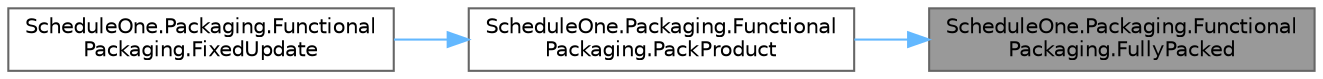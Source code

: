 digraph "ScheduleOne.Packaging.FunctionalPackaging.FullyPacked"
{
 // LATEX_PDF_SIZE
  bgcolor="transparent";
  edge [fontname=Helvetica,fontsize=10,labelfontname=Helvetica,labelfontsize=10];
  node [fontname=Helvetica,fontsize=10,shape=box,height=0.2,width=0.4];
  rankdir="RL";
  Node1 [id="Node000001",label="ScheduleOne.Packaging.Functional\lPackaging.FullyPacked",height=0.2,width=0.4,color="gray40", fillcolor="grey60", style="filled", fontcolor="black",tooltip=" "];
  Node1 -> Node2 [id="edge1_Node000001_Node000002",dir="back",color="steelblue1",style="solid",tooltip=" "];
  Node2 [id="Node000002",label="ScheduleOne.Packaging.Functional\lPackaging.PackProduct",height=0.2,width=0.4,color="grey40", fillcolor="white", style="filled",URL="$class_schedule_one_1_1_packaging_1_1_functional_packaging.html#a52cd68607ce967dbe9e0209fad954c80",tooltip=" "];
  Node2 -> Node3 [id="edge2_Node000002_Node000003",dir="back",color="steelblue1",style="solid",tooltip=" "];
  Node3 [id="Node000003",label="ScheduleOne.Packaging.Functional\lPackaging.FixedUpdate",height=0.2,width=0.4,color="grey40", fillcolor="white", style="filled",URL="$class_schedule_one_1_1_packaging_1_1_functional_packaging.html#a979916072708bf13dcce47651775250a",tooltip=" "];
}
